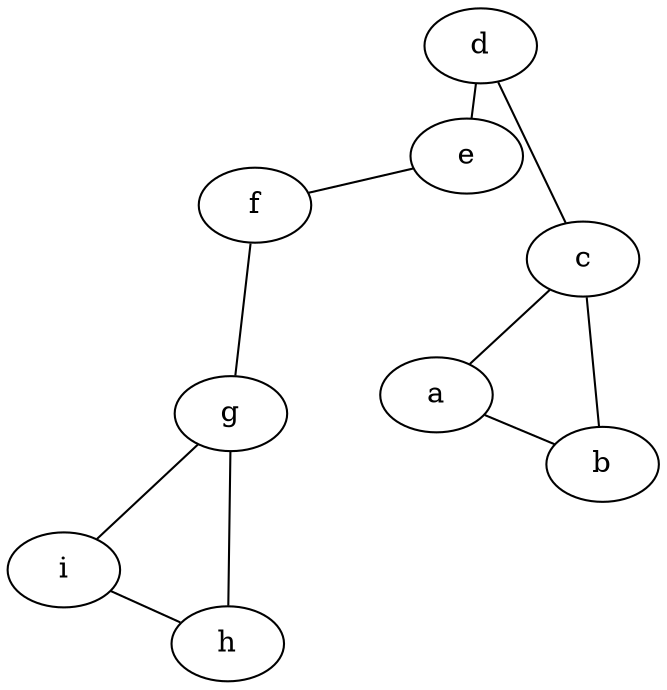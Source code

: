 graph G {
layout=fdp
a--b
b--c
a--c
c--d
d--e
e--f
f--g
g--h
h--i
g--i

j[style=invis]
j--c[weight=2 style=invis]
j--d[weight=2 style=invis]
j--e[weight=2 style=invis]
j--f[weight=2 style=invis]
j--g[weight=2 style=invis]
}